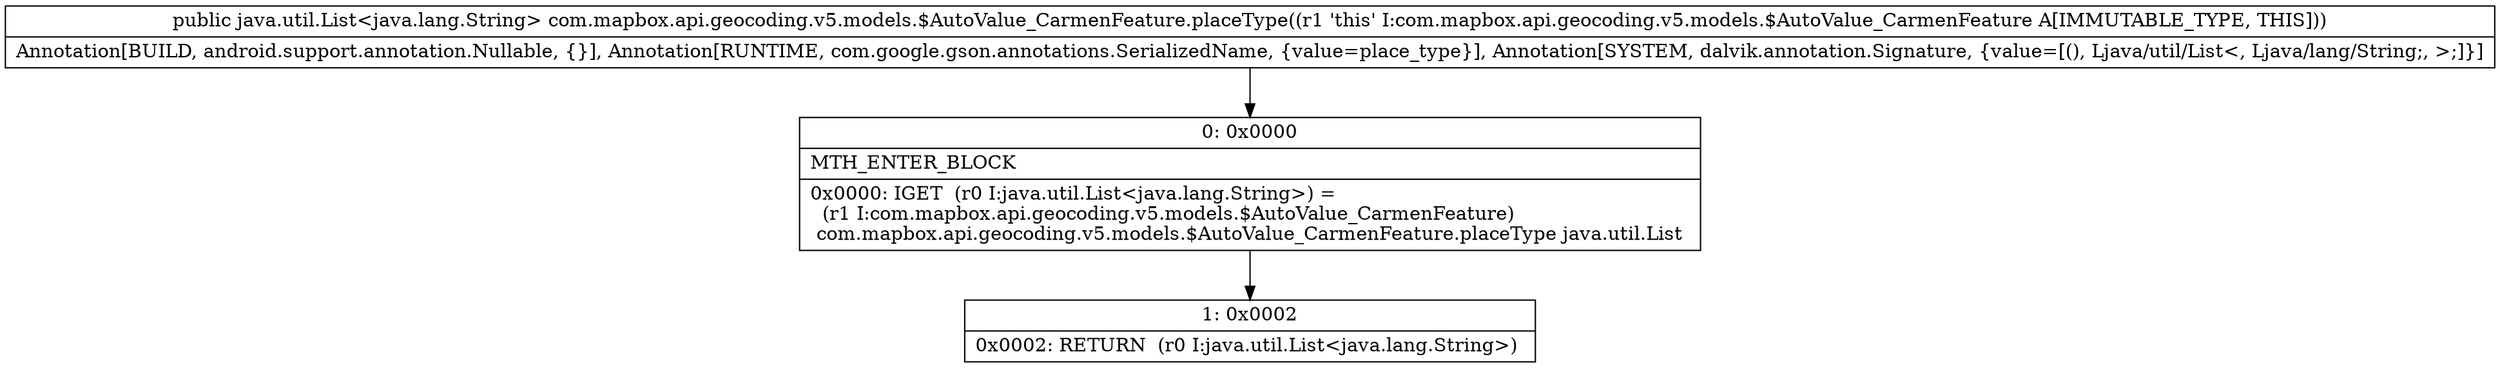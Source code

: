 digraph "CFG forcom.mapbox.api.geocoding.v5.models.$AutoValue_CarmenFeature.placeType()Ljava\/util\/List;" {
Node_0 [shape=record,label="{0\:\ 0x0000|MTH_ENTER_BLOCK\l|0x0000: IGET  (r0 I:java.util.List\<java.lang.String\>) = \l  (r1 I:com.mapbox.api.geocoding.v5.models.$AutoValue_CarmenFeature)\l com.mapbox.api.geocoding.v5.models.$AutoValue_CarmenFeature.placeType java.util.List \l}"];
Node_1 [shape=record,label="{1\:\ 0x0002|0x0002: RETURN  (r0 I:java.util.List\<java.lang.String\>) \l}"];
MethodNode[shape=record,label="{public java.util.List\<java.lang.String\> com.mapbox.api.geocoding.v5.models.$AutoValue_CarmenFeature.placeType((r1 'this' I:com.mapbox.api.geocoding.v5.models.$AutoValue_CarmenFeature A[IMMUTABLE_TYPE, THIS]))  | Annotation[BUILD, android.support.annotation.Nullable, \{\}], Annotation[RUNTIME, com.google.gson.annotations.SerializedName, \{value=place_type\}], Annotation[SYSTEM, dalvik.annotation.Signature, \{value=[(), Ljava\/util\/List\<, Ljava\/lang\/String;, \>;]\}]\l}"];
MethodNode -> Node_0;
Node_0 -> Node_1;
}

